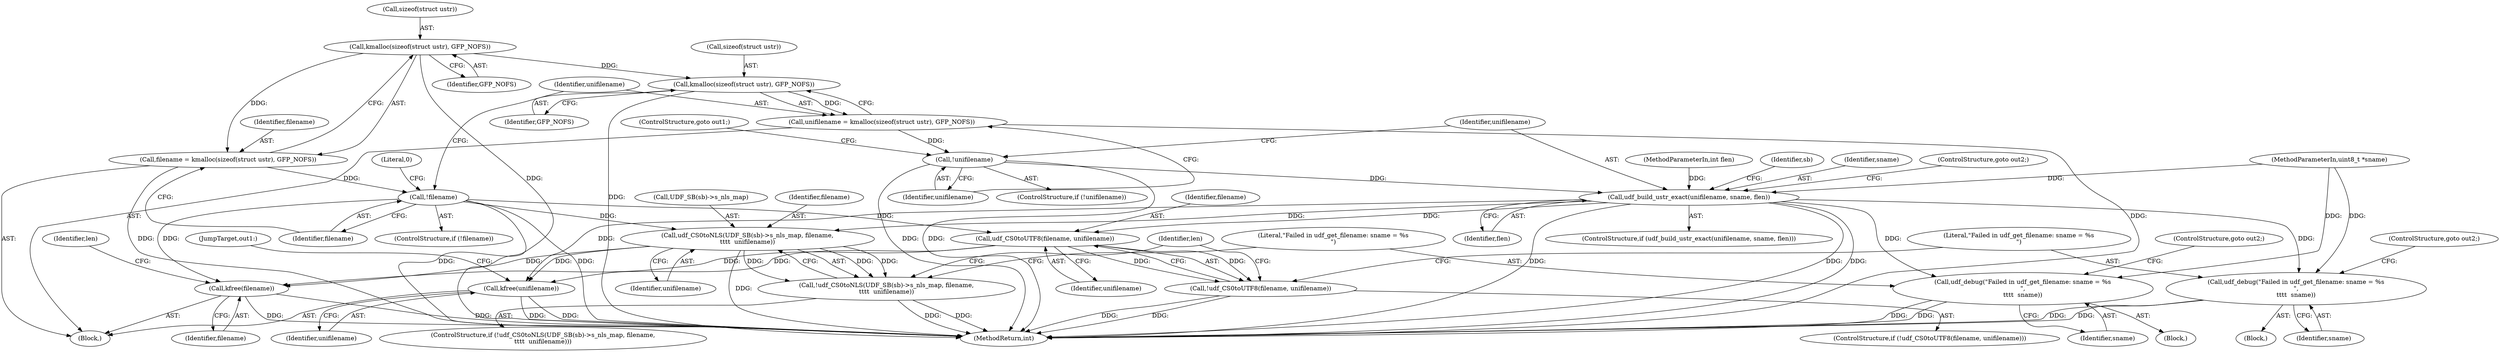 digraph "0_linux_0e5cc9a40ada6046e6bc3bdfcd0c0d7e4b706b14_3@API" {
"1000114" [label="(Call,kmalloc(sizeof(struct ustr), GFP_NOFS))"];
"1000112" [label="(Call,filename = kmalloc(sizeof(struct ustr), GFP_NOFS))"];
"1000119" [label="(Call,!filename)"];
"1000146" [label="(Call,udf_CS0toUTF8(filename, unifilename))"];
"1000145" [label="(Call,!udf_CS0toUTF8(filename, unifilename))"];
"1000193" [label="(Call,kfree(unifilename))"];
"1000196" [label="(Call,kfree(filename))"];
"1000162" [label="(Call,udf_CS0toNLS(UDF_SB(sb)->s_nls_map, filename,\n\t\t\t\t  unifilename))"];
"1000161" [label="(Call,!udf_CS0toNLS(UDF_SB(sb)->s_nls_map, filename,\n\t\t\t\t  unifilename))"];
"1000125" [label="(Call,kmalloc(sizeof(struct ustr), GFP_NOFS))"];
"1000123" [label="(Call,unifilename = kmalloc(sizeof(struct ustr), GFP_NOFS))"];
"1000130" [label="(Call,!unifilename)"];
"1000134" [label="(Call,udf_build_ustr_exact(unifilename, sname, flen))"];
"1000150" [label="(Call,udf_debug(\"Failed in udf_get_filename: sname = %s\n\",\n\t\t\t\t  sname))"];
"1000170" [label="(Call,udf_debug(\"Failed in udf_get_filename: sname = %s\n\",\n\t\t\t\t  sname))"];
"1000128" [label="(Identifier,GFP_NOFS)"];
"1000146" [label="(Call,udf_CS0toUTF8(filename, unifilename))"];
"1000161" [label="(Call,!udf_CS0toNLS(UDF_SB(sb)->s_nls_map, filename,\n\t\t\t\t  unifilename))"];
"1000112" [label="(Call,filename = kmalloc(sizeof(struct ustr), GFP_NOFS))"];
"1000177" [label="(Identifier,len)"];
"1000126" [label="(Call,sizeof(struct ustr))"];
"1000193" [label="(Call,kfree(unifilename))"];
"1000115" [label="(Call,sizeof(struct ustr))"];
"1000136" [label="(Identifier,sname)"];
"1000138" [label="(ControlStructure,goto out2;)"];
"1000114" [label="(Call,kmalloc(sizeof(struct ustr), GFP_NOFS))"];
"1000171" [label="(Literal,\"Failed in udf_get_filename: sname = %s\n\")"];
"1000196" [label="(Call,kfree(filename))"];
"1000113" [label="(Identifier,filename)"];
"1000118" [label="(ControlStructure,if (!filename))"];
"1000104" [label="(MethodParameterIn,int flen)"];
"1000145" [label="(Call,!udf_CS0toUTF8(filename, unifilename))"];
"1000137" [label="(Identifier,flen)"];
"1000135" [label="(Identifier,unifilename)"];
"1000173" [label="(ControlStructure,goto out2;)"];
"1000119" [label="(Call,!filename)"];
"1000149" [label="(Block,)"];
"1000172" [label="(Identifier,sname)"];
"1000123" [label="(Call,unifilename = kmalloc(sizeof(struct ustr), GFP_NOFS))"];
"1000122" [label="(Literal,0)"];
"1000141" [label="(Identifier,sb)"];
"1000163" [label="(Call,UDF_SB(sb)->s_nls_map)"];
"1000120" [label="(Identifier,filename)"];
"1000200" [label="(MethodReturn,int)"];
"1000162" [label="(Call,udf_CS0toNLS(UDF_SB(sb)->s_nls_map, filename,\n\t\t\t\t  unifilename))"];
"1000131" [label="(Identifier,unifilename)"];
"1000148" [label="(Identifier,unifilename)"];
"1000160" [label="(ControlStructure,if (!udf_CS0toNLS(UDF_SB(sb)->s_nls_map, filename,\n\t\t\t\t  unifilename)))"];
"1000117" [label="(Identifier,GFP_NOFS)"];
"1000129" [label="(ControlStructure,if (!unifilename))"];
"1000152" [label="(Identifier,sname)"];
"1000153" [label="(ControlStructure,goto out2;)"];
"1000167" [label="(Identifier,filename)"];
"1000197" [label="(Identifier,filename)"];
"1000105" [label="(Block,)"];
"1000130" [label="(Call,!unifilename)"];
"1000170" [label="(Call,udf_debug(\"Failed in udf_get_filename: sname = %s\n\",\n\t\t\t\t  sname))"];
"1000147" [label="(Identifier,filename)"];
"1000151" [label="(Literal,\"Failed in udf_get_filename: sname = %s\n\")"];
"1000195" [label="(JumpTarget,out1:)"];
"1000102" [label="(MethodParameterIn,uint8_t *sname)"];
"1000168" [label="(Identifier,unifilename)"];
"1000199" [label="(Identifier,len)"];
"1000132" [label="(ControlStructure,goto out1;)"];
"1000125" [label="(Call,kmalloc(sizeof(struct ustr), GFP_NOFS))"];
"1000124" [label="(Identifier,unifilename)"];
"1000133" [label="(ControlStructure,if (udf_build_ustr_exact(unifilename, sname, flen)))"];
"1000169" [label="(Block,)"];
"1000150" [label="(Call,udf_debug(\"Failed in udf_get_filename: sname = %s\n\",\n\t\t\t\t  sname))"];
"1000134" [label="(Call,udf_build_ustr_exact(unifilename, sname, flen))"];
"1000194" [label="(Identifier,unifilename)"];
"1000144" [label="(ControlStructure,if (!udf_CS0toUTF8(filename, unifilename)))"];
"1000114" -> "1000112"  [label="AST: "];
"1000114" -> "1000117"  [label="CFG: "];
"1000115" -> "1000114"  [label="AST: "];
"1000117" -> "1000114"  [label="AST: "];
"1000112" -> "1000114"  [label="CFG: "];
"1000114" -> "1000200"  [label="DDG: "];
"1000114" -> "1000112"  [label="DDG: "];
"1000114" -> "1000125"  [label="DDG: "];
"1000112" -> "1000105"  [label="AST: "];
"1000113" -> "1000112"  [label="AST: "];
"1000120" -> "1000112"  [label="CFG: "];
"1000112" -> "1000200"  [label="DDG: "];
"1000112" -> "1000119"  [label="DDG: "];
"1000119" -> "1000118"  [label="AST: "];
"1000119" -> "1000120"  [label="CFG: "];
"1000120" -> "1000119"  [label="AST: "];
"1000122" -> "1000119"  [label="CFG: "];
"1000124" -> "1000119"  [label="CFG: "];
"1000119" -> "1000200"  [label="DDG: "];
"1000119" -> "1000200"  [label="DDG: "];
"1000119" -> "1000146"  [label="DDG: "];
"1000119" -> "1000162"  [label="DDG: "];
"1000119" -> "1000196"  [label="DDG: "];
"1000146" -> "1000145"  [label="AST: "];
"1000146" -> "1000148"  [label="CFG: "];
"1000147" -> "1000146"  [label="AST: "];
"1000148" -> "1000146"  [label="AST: "];
"1000145" -> "1000146"  [label="CFG: "];
"1000146" -> "1000145"  [label="DDG: "];
"1000146" -> "1000145"  [label="DDG: "];
"1000134" -> "1000146"  [label="DDG: "];
"1000146" -> "1000193"  [label="DDG: "];
"1000146" -> "1000196"  [label="DDG: "];
"1000145" -> "1000144"  [label="AST: "];
"1000151" -> "1000145"  [label="CFG: "];
"1000177" -> "1000145"  [label="CFG: "];
"1000145" -> "1000200"  [label="DDG: "];
"1000145" -> "1000200"  [label="DDG: "];
"1000193" -> "1000105"  [label="AST: "];
"1000193" -> "1000194"  [label="CFG: "];
"1000194" -> "1000193"  [label="AST: "];
"1000195" -> "1000193"  [label="CFG: "];
"1000193" -> "1000200"  [label="DDG: "];
"1000193" -> "1000200"  [label="DDG: "];
"1000162" -> "1000193"  [label="DDG: "];
"1000134" -> "1000193"  [label="DDG: "];
"1000196" -> "1000105"  [label="AST: "];
"1000196" -> "1000197"  [label="CFG: "];
"1000197" -> "1000196"  [label="AST: "];
"1000199" -> "1000196"  [label="CFG: "];
"1000196" -> "1000200"  [label="DDG: "];
"1000196" -> "1000200"  [label="DDG: "];
"1000162" -> "1000196"  [label="DDG: "];
"1000162" -> "1000161"  [label="AST: "];
"1000162" -> "1000168"  [label="CFG: "];
"1000163" -> "1000162"  [label="AST: "];
"1000167" -> "1000162"  [label="AST: "];
"1000168" -> "1000162"  [label="AST: "];
"1000161" -> "1000162"  [label="CFG: "];
"1000162" -> "1000200"  [label="DDG: "];
"1000162" -> "1000161"  [label="DDG: "];
"1000162" -> "1000161"  [label="DDG: "];
"1000162" -> "1000161"  [label="DDG: "];
"1000134" -> "1000162"  [label="DDG: "];
"1000161" -> "1000160"  [label="AST: "];
"1000171" -> "1000161"  [label="CFG: "];
"1000177" -> "1000161"  [label="CFG: "];
"1000161" -> "1000200"  [label="DDG: "];
"1000161" -> "1000200"  [label="DDG: "];
"1000125" -> "1000123"  [label="AST: "];
"1000125" -> "1000128"  [label="CFG: "];
"1000126" -> "1000125"  [label="AST: "];
"1000128" -> "1000125"  [label="AST: "];
"1000123" -> "1000125"  [label="CFG: "];
"1000125" -> "1000200"  [label="DDG: "];
"1000125" -> "1000123"  [label="DDG: "];
"1000123" -> "1000105"  [label="AST: "];
"1000124" -> "1000123"  [label="AST: "];
"1000131" -> "1000123"  [label="CFG: "];
"1000123" -> "1000200"  [label="DDG: "];
"1000123" -> "1000130"  [label="DDG: "];
"1000130" -> "1000129"  [label="AST: "];
"1000130" -> "1000131"  [label="CFG: "];
"1000131" -> "1000130"  [label="AST: "];
"1000132" -> "1000130"  [label="CFG: "];
"1000135" -> "1000130"  [label="CFG: "];
"1000130" -> "1000200"  [label="DDG: "];
"1000130" -> "1000200"  [label="DDG: "];
"1000130" -> "1000134"  [label="DDG: "];
"1000134" -> "1000133"  [label="AST: "];
"1000134" -> "1000137"  [label="CFG: "];
"1000135" -> "1000134"  [label="AST: "];
"1000136" -> "1000134"  [label="AST: "];
"1000137" -> "1000134"  [label="AST: "];
"1000138" -> "1000134"  [label="CFG: "];
"1000141" -> "1000134"  [label="CFG: "];
"1000134" -> "1000200"  [label="DDG: "];
"1000134" -> "1000200"  [label="DDG: "];
"1000134" -> "1000200"  [label="DDG: "];
"1000102" -> "1000134"  [label="DDG: "];
"1000104" -> "1000134"  [label="DDG: "];
"1000134" -> "1000150"  [label="DDG: "];
"1000134" -> "1000170"  [label="DDG: "];
"1000150" -> "1000149"  [label="AST: "];
"1000150" -> "1000152"  [label="CFG: "];
"1000151" -> "1000150"  [label="AST: "];
"1000152" -> "1000150"  [label="AST: "];
"1000153" -> "1000150"  [label="CFG: "];
"1000150" -> "1000200"  [label="DDG: "];
"1000150" -> "1000200"  [label="DDG: "];
"1000102" -> "1000150"  [label="DDG: "];
"1000170" -> "1000169"  [label="AST: "];
"1000170" -> "1000172"  [label="CFG: "];
"1000171" -> "1000170"  [label="AST: "];
"1000172" -> "1000170"  [label="AST: "];
"1000173" -> "1000170"  [label="CFG: "];
"1000170" -> "1000200"  [label="DDG: "];
"1000170" -> "1000200"  [label="DDG: "];
"1000102" -> "1000170"  [label="DDG: "];
}
